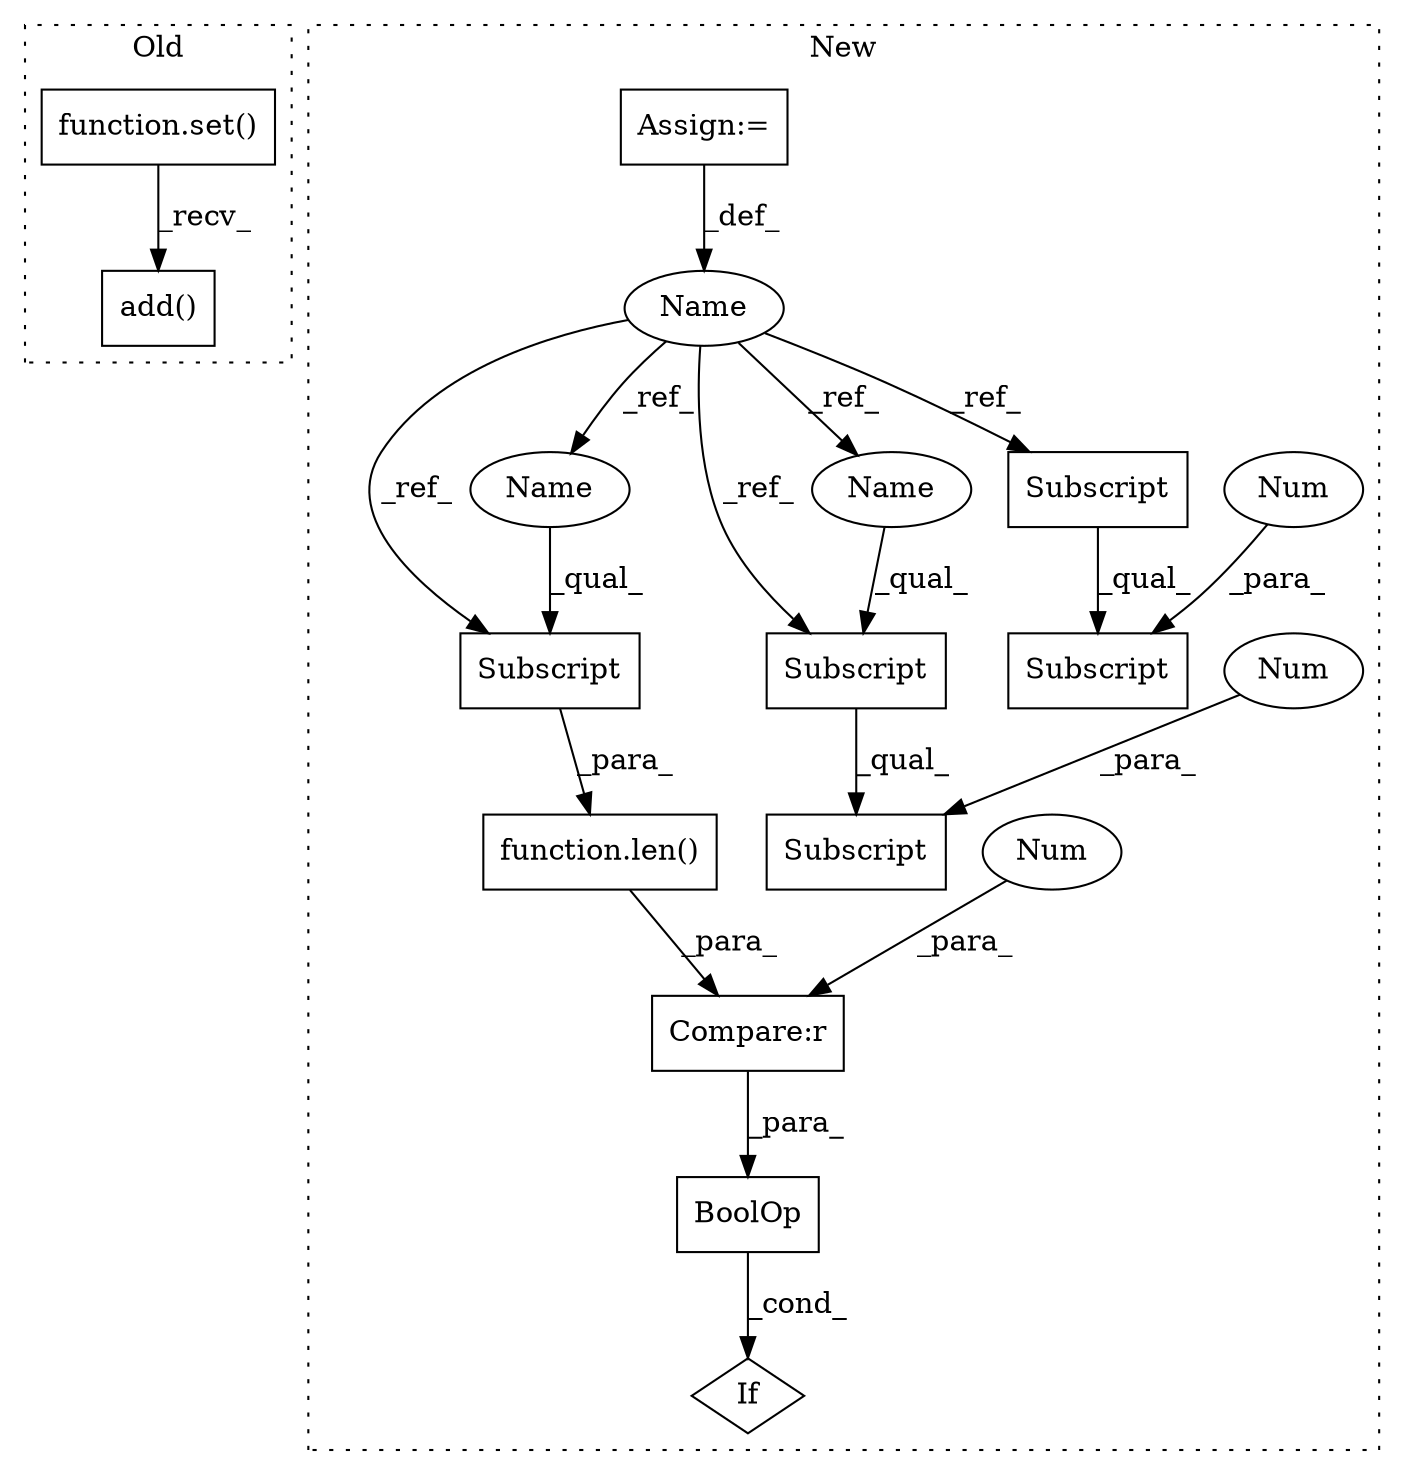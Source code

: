 digraph G {
subgraph cluster0 {
1 [label="function.set()" a="75" s="1611" l="5" shape="box"];
12 [label="add()" a="75" s="1552,1650" l="70,1" shape="box"];
label = "Old";
style="dotted";
}
subgraph cluster1 {
2 [label="BoolOp" a="72" s="1213" l="51" shape="box"];
3 [label="If" a="96" s="1210" l="3" shape="diamond"];
4 [label="Compare:r" a="40" s="1213" l="24" shape="box"];
5 [label="Num" a="76" s="1236" l="1" shape="ellipse"];
6 [label="function.len()" a="75" s="1213,1232" l="4,1" shape="box"];
7 [label="Name" a="87" s="428" l="7" shape="ellipse"];
8 [label="Subscript" a="63" s="1306,0" l="18,0" shape="box"];
9 [label="Num" a="76" s="1322" l="1" shape="ellipse"];
10 [label="Subscript" a="63" s="1363,0" l="17,0" shape="box"];
11 [label="Num" a="76" s="1377" l="2" shape="ellipse"];
13 [label="Assign:=" a="68" s="378" l="3" shape="box"];
14 [label="Subscript" a="63" s="1217,0" l="15,0" shape="box"];
15 [label="Name" a="87" s="1217" l="7" shape="ellipse"];
16 [label="Subscript" a="63" s="1363,0" l="13,0" shape="box"];
17 [label="Name" a="87" s="1363" l="7" shape="ellipse"];
18 [label="Subscript" a="63" s="1306,0" l="15,0" shape="box"];
label = "New";
style="dotted";
}
1 -> 12 [label="_recv_"];
2 -> 3 [label="_cond_"];
4 -> 2 [label="_para_"];
5 -> 4 [label="_para_"];
6 -> 4 [label="_para_"];
7 -> 14 [label="_ref_"];
7 -> 15 [label="_ref_"];
7 -> 18 [label="_ref_"];
7 -> 16 [label="_ref_"];
7 -> 17 [label="_ref_"];
9 -> 8 [label="_para_"];
11 -> 10 [label="_para_"];
13 -> 7 [label="_def_"];
14 -> 6 [label="_para_"];
15 -> 14 [label="_qual_"];
16 -> 10 [label="_qual_"];
17 -> 16 [label="_qual_"];
18 -> 8 [label="_qual_"];
}